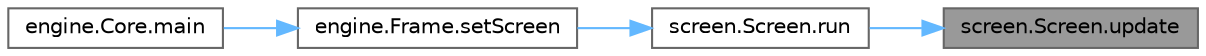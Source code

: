 digraph "screen.Screen.update"
{
 // LATEX_PDF_SIZE
  bgcolor="transparent";
  edge [fontname=Helvetica,fontsize=10,labelfontname=Helvetica,labelfontsize=10];
  node [fontname=Helvetica,fontsize=10,shape=box,height=0.2,width=0.4];
  rankdir="RL";
  Node1 [id="Node000001",label="screen.Screen.update",height=0.2,width=0.4,color="gray40", fillcolor="grey60", style="filled", fontcolor="black",tooltip="Updates the elements on screen and checks for events."];
  Node1 -> Node2 [id="edge1_Node000001_Node000002",dir="back",color="steelblue1",style="solid",tooltip=" "];
  Node2 [id="Node000002",label="screen.Screen.run",height=0.2,width=0.4,color="grey40", fillcolor="white", style="filled",URL="$classscreen_1_1_screen.html#a750ac2e99d3e6f3775cce384e1413ee2",tooltip="Activates the screen."];
  Node2 -> Node3 [id="edge2_Node000002_Node000003",dir="back",color="steelblue1",style="solid",tooltip=" "];
  Node3 [id="Node000003",label="engine.Frame.setScreen",height=0.2,width=0.4,color="grey40", fillcolor="white", style="filled",URL="$classengine_1_1_frame.html#a852671c66bcb116bf4ac5751dc5e18b8",tooltip="Sets current screen."];
  Node3 -> Node4 [id="edge3_Node000003_Node000004",dir="back",color="steelblue1",style="solid",tooltip=" "];
  Node4 [id="Node000004",label="engine.Core.main",height=0.2,width=0.4,color="grey40", fillcolor="white", style="filled",URL="$classengine_1_1_core.html#a57772a5de30ed8af04183baad8f1281e",tooltip="Test implementation."];
}
